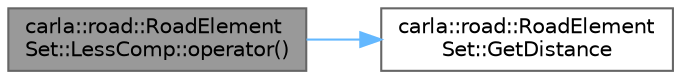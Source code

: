 digraph "carla::road::RoadElementSet::LessComp::operator()"
{
 // INTERACTIVE_SVG=YES
 // LATEX_PDF_SIZE
  bgcolor="transparent";
  edge [fontname=Helvetica,fontsize=10,labelfontname=Helvetica,labelfontsize=10];
  node [fontname=Helvetica,fontsize=10,shape=box,height=0.2,width=0.4];
  rankdir="LR";
  Node1 [id="Node000001",label="carla::road::RoadElement\lSet::LessComp::operator()",height=0.2,width=0.4,color="gray40", fillcolor="grey60", style="filled", fontcolor="black",tooltip=" "];
  Node1 -> Node2 [id="edge1_Node000001_Node000002",color="steelblue1",style="solid",tooltip=" "];
  Node2 [id="Node000002",label="carla::road::RoadElement\lSet::GetDistance",height=0.2,width=0.4,color="grey40", fillcolor="white", style="filled",URL="$dc/dcf/classcarla_1_1road_1_1RoadElementSet.html#a5edeb8efbb6b0d47c110a2eeafeb60a7",tooltip=" "];
}

